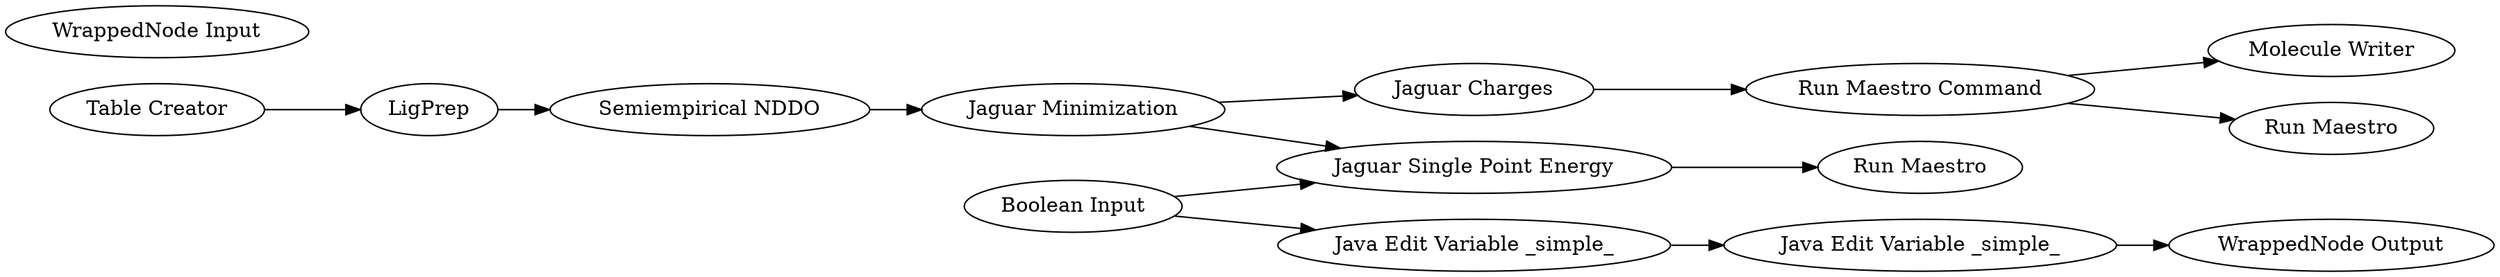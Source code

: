 digraph {
	8368 [label="Table Creator"]
	8389 [label="Molecule Writer"]
	8458 [label="Jaguar Minimization"]
	8459 [label="Run Maestro Command"]
	8460 [label="Jaguar Charges"]
	8461 [label="Run Maestro"]
	8661 [label=LigPrep]
	8662 [label="Semiempirical NDDO"]
	9126 [label="Jaguar Single Point Energy"]
	9130 [label="Run Maestro"]
	8434 [label="Java Edit Variable _simple_"]
	9132 [label="Java Edit Variable _simple_"]
	9133 [label="Boolean Input"]
	9134 [label="WrappedNode Input"]
	9135 [label="WrappedNode Output"]
	8434 -> 9132
	9132 -> 9135
	9133 -> 8434
	8368 -> 8661
	8458 -> 8460
	8458 -> 9126
	8459 -> 8461
	8459 -> 8389
	8460 -> 8459
	8661 -> 8662
	8662 -> 8458
	9126 -> 9130
	9133 -> 9126
	rankdir=LR
}
